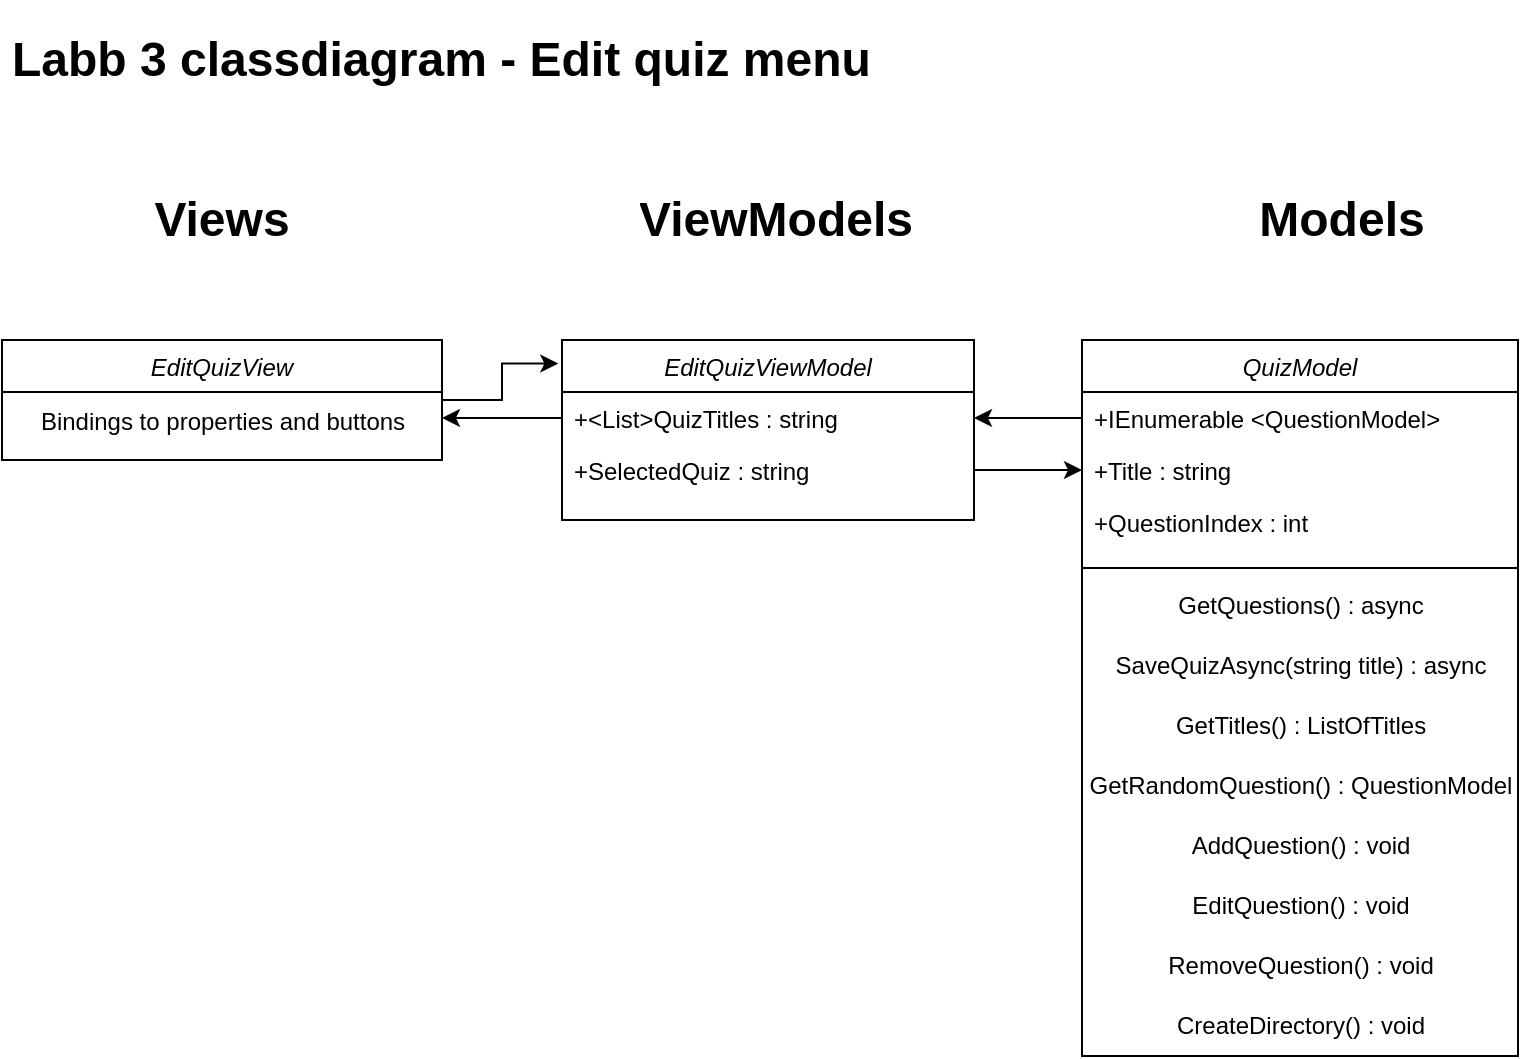 <mxfile version="20.5.3" type="github">
  <diagram id="c6cXwjUT60HgJdMsBEms" name="Sida-1">
    <mxGraphModel dx="2324" dy="734" grid="1" gridSize="10" guides="1" tooltips="1" connect="1" arrows="1" fold="1" page="1" pageScale="1" pageWidth="827" pageHeight="1169" math="0" shadow="0">
      <root>
        <mxCell id="0" />
        <mxCell id="1" parent="0" />
        <mxCell id="fcRtp5pjyXEEWvJt9_KF-5" value="&lt;h1&gt;Labb 3 classdiagram - Edit quiz menu&lt;/h1&gt;" style="text;html=1;strokeColor=none;fillColor=none;spacing=5;spacingTop=-20;whiteSpace=wrap;overflow=hidden;rounded=0;" vertex="1" parent="1">
          <mxGeometry x="-800" y="30" width="650" height="50" as="geometry" />
        </mxCell>
        <mxCell id="fcRtp5pjyXEEWvJt9_KF-6" value="&lt;h1&gt;Views&lt;/h1&gt;" style="text;html=1;strokeColor=none;fillColor=none;spacing=5;spacingTop=-20;whiteSpace=wrap;overflow=hidden;rounded=0;align=center;" vertex="1" parent="1">
          <mxGeometry x="-740" y="110" width="100" height="40" as="geometry" />
        </mxCell>
        <mxCell id="fcRtp5pjyXEEWvJt9_KF-7" value="&lt;h1&gt;ViewModels&lt;/h1&gt;" style="text;html=1;strokeColor=none;fillColor=none;spacing=5;spacingTop=-20;whiteSpace=wrap;overflow=hidden;rounded=0;align=center;" vertex="1" parent="1">
          <mxGeometry x="-518" y="110" width="210" height="40" as="geometry" />
        </mxCell>
        <mxCell id="fcRtp5pjyXEEWvJt9_KF-8" value="&lt;h1&gt;Models&lt;/h1&gt;" style="text;html=1;strokeColor=none;fillColor=none;spacing=5;spacingTop=-20;whiteSpace=wrap;overflow=hidden;rounded=0;align=center;" vertex="1" parent="1">
          <mxGeometry x="-180" y="110" width="100" height="40" as="geometry" />
        </mxCell>
        <mxCell id="fcRtp5pjyXEEWvJt9_KF-9" value="EditQuizViewModel" style="swimlane;fontStyle=2;align=center;verticalAlign=top;childLayout=stackLayout;horizontal=1;startSize=26;horizontalStack=0;resizeParent=1;resizeLast=0;collapsible=1;marginBottom=0;rounded=0;shadow=0;strokeWidth=1;" vertex="1" parent="1">
          <mxGeometry x="-520" y="190" width="206" height="90" as="geometry">
            <mxRectangle x="230" y="140" width="160" height="26" as="alternateBounds" />
          </mxGeometry>
        </mxCell>
        <mxCell id="fcRtp5pjyXEEWvJt9_KF-10" value="+&lt;List&gt;QuizTitles : string" style="text;align=left;verticalAlign=top;spacingLeft=4;spacingRight=4;overflow=hidden;rotatable=0;points=[[0,0.5],[1,0.5]];portConstraint=eastwest;" vertex="1" parent="fcRtp5pjyXEEWvJt9_KF-9">
          <mxGeometry y="26" width="206" height="26" as="geometry" />
        </mxCell>
        <mxCell id="fcRtp5pjyXEEWvJt9_KF-11" value="+SelectedQuiz : string" style="text;align=left;verticalAlign=top;spacingLeft=4;spacingRight=4;overflow=hidden;rotatable=0;points=[[0,0.5],[1,0.5]];portConstraint=eastwest;rounded=0;shadow=0;html=0;" vertex="1" parent="fcRtp5pjyXEEWvJt9_KF-9">
          <mxGeometry y="52" width="206" height="26" as="geometry" />
        </mxCell>
        <mxCell id="fcRtp5pjyXEEWvJt9_KF-56" style="edgeStyle=orthogonalEdgeStyle;rounded=0;orthogonalLoop=1;jettySize=auto;html=1;entryX=-0.009;entryY=0.131;entryDx=0;entryDy=0;entryPerimeter=0;" edge="1" parent="1" source="fcRtp5pjyXEEWvJt9_KF-34" target="fcRtp5pjyXEEWvJt9_KF-9">
          <mxGeometry relative="1" as="geometry" />
        </mxCell>
        <mxCell id="fcRtp5pjyXEEWvJt9_KF-34" value="EditQuizView" style="swimlane;fontStyle=2;align=center;verticalAlign=top;childLayout=stackLayout;horizontal=1;startSize=26;horizontalStack=0;resizeParent=1;resizeLast=0;collapsible=1;marginBottom=0;rounded=0;shadow=0;strokeWidth=1;" vertex="1" parent="1">
          <mxGeometry x="-800" y="190" width="220" height="60" as="geometry">
            <mxRectangle x="230" y="140" width="160" height="26" as="alternateBounds" />
          </mxGeometry>
        </mxCell>
        <mxCell id="fcRtp5pjyXEEWvJt9_KF-35" value="Bindings to properties and buttons" style="text;html=1;align=center;verticalAlign=middle;resizable=0;points=[];autosize=1;strokeColor=none;fillColor=none;" vertex="1" parent="fcRtp5pjyXEEWvJt9_KF-34">
          <mxGeometry y="26" width="220" height="30" as="geometry" />
        </mxCell>
        <mxCell id="fcRtp5pjyXEEWvJt9_KF-36" style="edgeStyle=orthogonalEdgeStyle;rounded=0;orthogonalLoop=1;jettySize=auto;html=1;entryX=1;entryY=0.5;entryDx=0;entryDy=0;" edge="1" parent="1" source="fcRtp5pjyXEEWvJt9_KF-10">
          <mxGeometry relative="1" as="geometry">
            <mxPoint x="-580" y="229" as="targetPoint" />
          </mxGeometry>
        </mxCell>
        <mxCell id="fcRtp5pjyXEEWvJt9_KF-40" value="QuizModel" style="swimlane;fontStyle=2;align=center;verticalAlign=top;childLayout=stackLayout;horizontal=1;startSize=26;horizontalStack=0;resizeParent=1;resizeLast=0;collapsible=1;marginBottom=0;rounded=0;shadow=0;strokeWidth=1;" vertex="1" parent="1">
          <mxGeometry x="-260" y="190" width="218" height="358" as="geometry">
            <mxRectangle x="230" y="140" width="160" height="26" as="alternateBounds" />
          </mxGeometry>
        </mxCell>
        <mxCell id="fcRtp5pjyXEEWvJt9_KF-41" value="+IEnumerable &lt;QuestionModel&gt;" style="text;align=left;verticalAlign=top;spacingLeft=4;spacingRight=4;overflow=hidden;rotatable=0;points=[[0,0.5],[1,0.5]];portConstraint=eastwest;" vertex="1" parent="fcRtp5pjyXEEWvJt9_KF-40">
          <mxGeometry y="26" width="218" height="26" as="geometry" />
        </mxCell>
        <mxCell id="fcRtp5pjyXEEWvJt9_KF-42" value="+Title : string" style="text;align=left;verticalAlign=top;spacingLeft=4;spacingRight=4;overflow=hidden;rotatable=0;points=[[0,0.5],[1,0.5]];portConstraint=eastwest;rounded=0;shadow=0;html=0;" vertex="1" parent="fcRtp5pjyXEEWvJt9_KF-40">
          <mxGeometry y="52" width="218" height="26" as="geometry" />
        </mxCell>
        <mxCell id="fcRtp5pjyXEEWvJt9_KF-43" value="+QuestionIndex : int" style="text;align=left;verticalAlign=top;spacingLeft=4;spacingRight=4;overflow=hidden;rotatable=0;points=[[0,0.5],[1,0.5]];portConstraint=eastwest;rounded=0;shadow=0;html=0;" vertex="1" parent="fcRtp5pjyXEEWvJt9_KF-40">
          <mxGeometry y="78" width="218" height="32" as="geometry" />
        </mxCell>
        <mxCell id="fcRtp5pjyXEEWvJt9_KF-44" value="" style="line;strokeWidth=1;fillColor=none;align=left;verticalAlign=middle;spacingTop=-1;spacingLeft=3;spacingRight=3;rotatable=0;labelPosition=right;points=[];portConstraint=eastwest;strokeColor=inherit;" vertex="1" parent="fcRtp5pjyXEEWvJt9_KF-40">
          <mxGeometry y="110" width="218" height="8" as="geometry" />
        </mxCell>
        <mxCell id="fcRtp5pjyXEEWvJt9_KF-45" value="GetQuestions() : async" style="text;html=1;align=center;verticalAlign=middle;resizable=0;points=[];autosize=1;strokeColor=none;fillColor=none;" vertex="1" parent="fcRtp5pjyXEEWvJt9_KF-40">
          <mxGeometry y="118" width="218" height="30" as="geometry" />
        </mxCell>
        <mxCell id="fcRtp5pjyXEEWvJt9_KF-46" value="SaveQuizAsync(string title) : async" style="text;html=1;align=center;verticalAlign=middle;resizable=0;points=[];autosize=1;strokeColor=none;fillColor=none;" vertex="1" parent="fcRtp5pjyXEEWvJt9_KF-40">
          <mxGeometry y="148" width="218" height="30" as="geometry" />
        </mxCell>
        <mxCell id="fcRtp5pjyXEEWvJt9_KF-47" value="GetTitles() : ListOfTitles" style="text;html=1;align=center;verticalAlign=middle;resizable=0;points=[];autosize=1;strokeColor=none;fillColor=none;" vertex="1" parent="fcRtp5pjyXEEWvJt9_KF-40">
          <mxGeometry y="178" width="218" height="30" as="geometry" />
        </mxCell>
        <mxCell id="fcRtp5pjyXEEWvJt9_KF-48" value="GetRandomQuestion() : QuestionModel" style="text;html=1;align=center;verticalAlign=middle;resizable=0;points=[];autosize=1;strokeColor=none;fillColor=none;" vertex="1" parent="fcRtp5pjyXEEWvJt9_KF-40">
          <mxGeometry y="208" width="218" height="30" as="geometry" />
        </mxCell>
        <mxCell id="fcRtp5pjyXEEWvJt9_KF-49" value="AddQuestion() : void" style="text;html=1;align=center;verticalAlign=middle;resizable=0;points=[];autosize=1;strokeColor=none;fillColor=none;" vertex="1" parent="fcRtp5pjyXEEWvJt9_KF-40">
          <mxGeometry y="238" width="218" height="30" as="geometry" />
        </mxCell>
        <mxCell id="fcRtp5pjyXEEWvJt9_KF-50" value="EditQuestion()&amp;nbsp;: void" style="text;html=1;align=center;verticalAlign=middle;resizable=0;points=[];autosize=1;strokeColor=none;fillColor=none;" vertex="1" parent="fcRtp5pjyXEEWvJt9_KF-40">
          <mxGeometry y="268" width="218" height="30" as="geometry" />
        </mxCell>
        <mxCell id="fcRtp5pjyXEEWvJt9_KF-51" value="RemoveQuestion()&amp;nbsp;: void" style="text;html=1;align=center;verticalAlign=middle;resizable=0;points=[];autosize=1;strokeColor=none;fillColor=none;" vertex="1" parent="fcRtp5pjyXEEWvJt9_KF-40">
          <mxGeometry y="298" width="218" height="30" as="geometry" />
        </mxCell>
        <mxCell id="fcRtp5pjyXEEWvJt9_KF-52" value="CreateDirectory()&amp;nbsp;: void" style="text;html=1;align=center;verticalAlign=middle;resizable=0;points=[];autosize=1;strokeColor=none;fillColor=none;" vertex="1" parent="fcRtp5pjyXEEWvJt9_KF-40">
          <mxGeometry y="328" width="218" height="30" as="geometry" />
        </mxCell>
        <mxCell id="fcRtp5pjyXEEWvJt9_KF-54" style="edgeStyle=orthogonalEdgeStyle;rounded=0;orthogonalLoop=1;jettySize=auto;html=1;entryX=0;entryY=0.5;entryDx=0;entryDy=0;" edge="1" parent="1" source="fcRtp5pjyXEEWvJt9_KF-11" target="fcRtp5pjyXEEWvJt9_KF-42">
          <mxGeometry relative="1" as="geometry" />
        </mxCell>
        <mxCell id="fcRtp5pjyXEEWvJt9_KF-55" style="edgeStyle=orthogonalEdgeStyle;rounded=0;orthogonalLoop=1;jettySize=auto;html=1;entryX=1;entryY=0.5;entryDx=0;entryDy=0;" edge="1" parent="1" source="fcRtp5pjyXEEWvJt9_KF-41" target="fcRtp5pjyXEEWvJt9_KF-10">
          <mxGeometry relative="1" as="geometry" />
        </mxCell>
      </root>
    </mxGraphModel>
  </diagram>
</mxfile>
